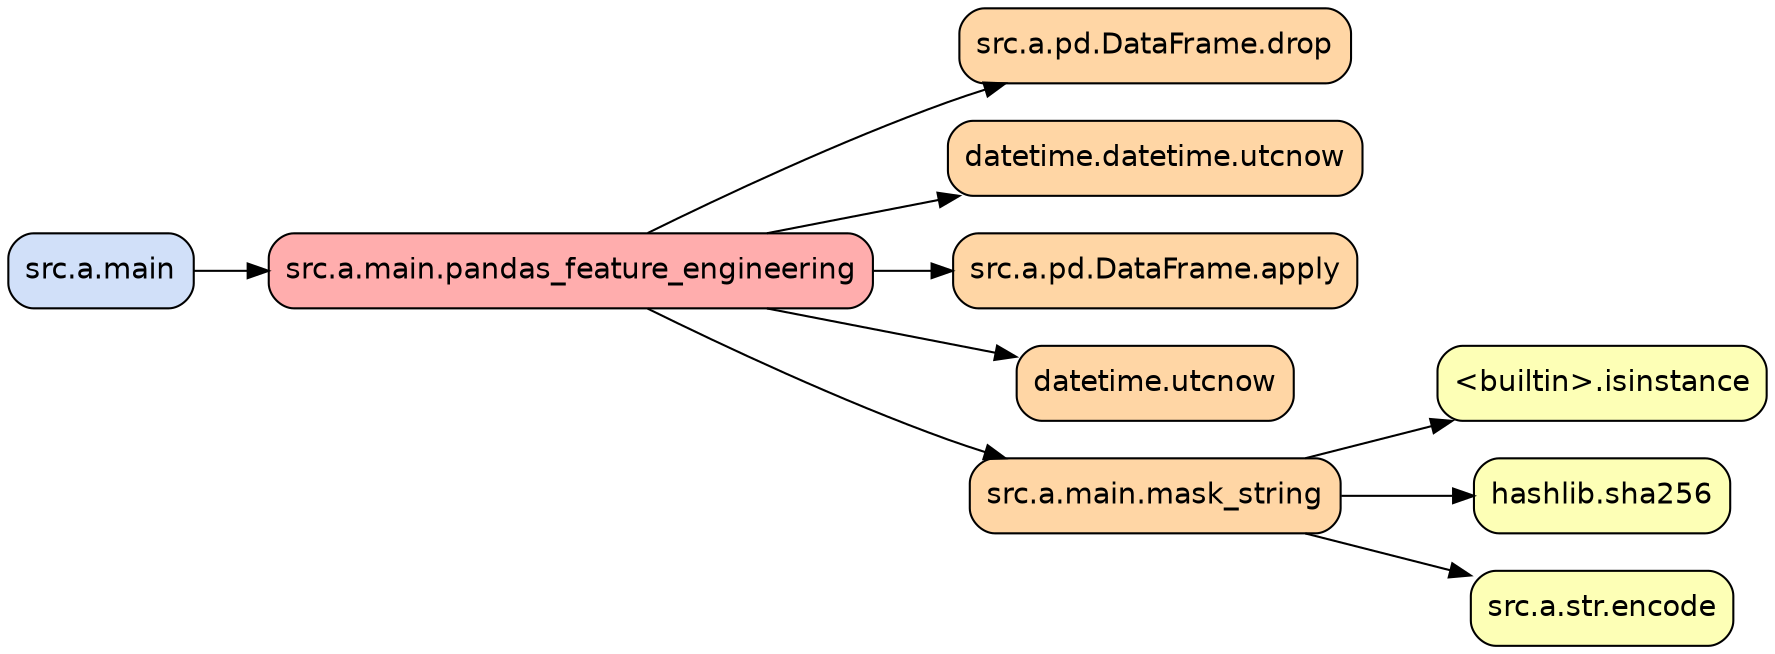 digraph CallGraph {
  rankdir="LR";
  node [shape=box, style="rounded,filled", fontname="Helvetica"];
  edge [fontname="Helvetica"];
  "src.a.pd.DataFrame.drop" [label="src.a.pd.DataFrame.drop", fillcolor="#ffd6a5"];
  "src.a.main" [label="src.a.main", fillcolor="#d1e0f9", tooltip=<def main():<br/>    &quot;&quot;&quot;<br/>    Main ETL logic wrapped in a function.<br/>    This function is called by AWS Glue and can also be called for local testing.<br/>    &quot;&quot;&quot;<br/>    # ==============================================================================<br/>    # 1. INITIALIZATION &amp; ARGUMENT PARSING<br/>    # ==============================================================================<br/>    # In AWS Glue, the real arguments are passed here.<br/>    # For local testing, mock arguments are passed from the __main__ block.<br/>    args = getResolvedOptions(sys.argv, [<br/>        &#39;JOB_NAME&#39;,<br/>        &#39;S3_INPUT_SALES_PATH&#39;,<br/>        &#39;S3_OUTPUT_PROCESSED_PATH&#39;,<br/>        &#39;S3_ERROR_PATH&#39;,<br/>        &#39;JDBC_CONNECTION_NAME&#39;<br/>    ])<br/><br/>    sc = SparkContext()<br/>    glueContext = GlueContext(sc)<br/>... (141 more lines)<br/>>];
  "datetime.datetime.utcnow" [label="datetime.datetime.utcnow", fillcolor="#ffd6a5"];
  "src.a.main.pandas_feature_engineering" [label="src.a.main.pandas_feature_engineering", fillcolor="#ffadad", tooltip=<def pandas_feature_engineering(df: pd.DataFrame) -&gt; pd.DataFrame:<br/>    df[&#39;customer_tenure_days&#39;] = (df[&#39;transaction_ts&#39;] - df[&#39;signup_ts&#39;]).dt.days<br/>    df[&#39;email_masked&#39;] = df[&#39;email&#39;].apply(mask_string)<br/>    df = df.drop(columns=[&#39;email&#39;, &#39;signup_ts&#39;])<br/>    df[&#39;processed_at&#39;] = datetime.utcnow()<br/>    return df<br/>>];
  "<builtin>.isinstance" [label="<builtin>.isinstance", fillcolor="#fdffb6"];
  "hashlib.sha256" [label="hashlib.sha256", fillcolor="#fdffb6"];
  "src.a.pd.DataFrame.apply" [label="src.a.pd.DataFrame.apply", fillcolor="#ffd6a5"];
  "datetime.utcnow" [label="datetime.utcnow", fillcolor="#ffd6a5"];
  "src.a.str.encode" [label="src.a.str.encode", fillcolor="#fdffb6"];
  "src.a.main.mask_string" [label="src.a.main.mask_string", fillcolor="#ffd6a5", tooltip=<def mask_string(value: str) -&gt; str:<br/>    if not isinstance(value, str):<br/>        return None<br/>    return hashlib.sha256(value.encode()).hexdigest()<br/>>];

  "src.a.main.pandas_feature_engineering" -> "datetime.datetime.utcnow";
  "src.a.main.pandas_feature_engineering" -> "src.a.pd.DataFrame.apply";
  "src.a.main.pandas_feature_engineering" -> "src.a.main.mask_string";
  "src.a.main.pandas_feature_engineering" -> "src.a.pd.DataFrame.drop";
  "src.a.main.pandas_feature_engineering" -> "datetime.utcnow";
  "src.a.main.mask_string" -> "hashlib.sha256";
  "src.a.main.mask_string" -> "<builtin>.isinstance";
  "src.a.main.mask_string" -> "src.a.str.encode";
  "src.a.main" -> "src.a.main.pandas_feature_engineering";
}